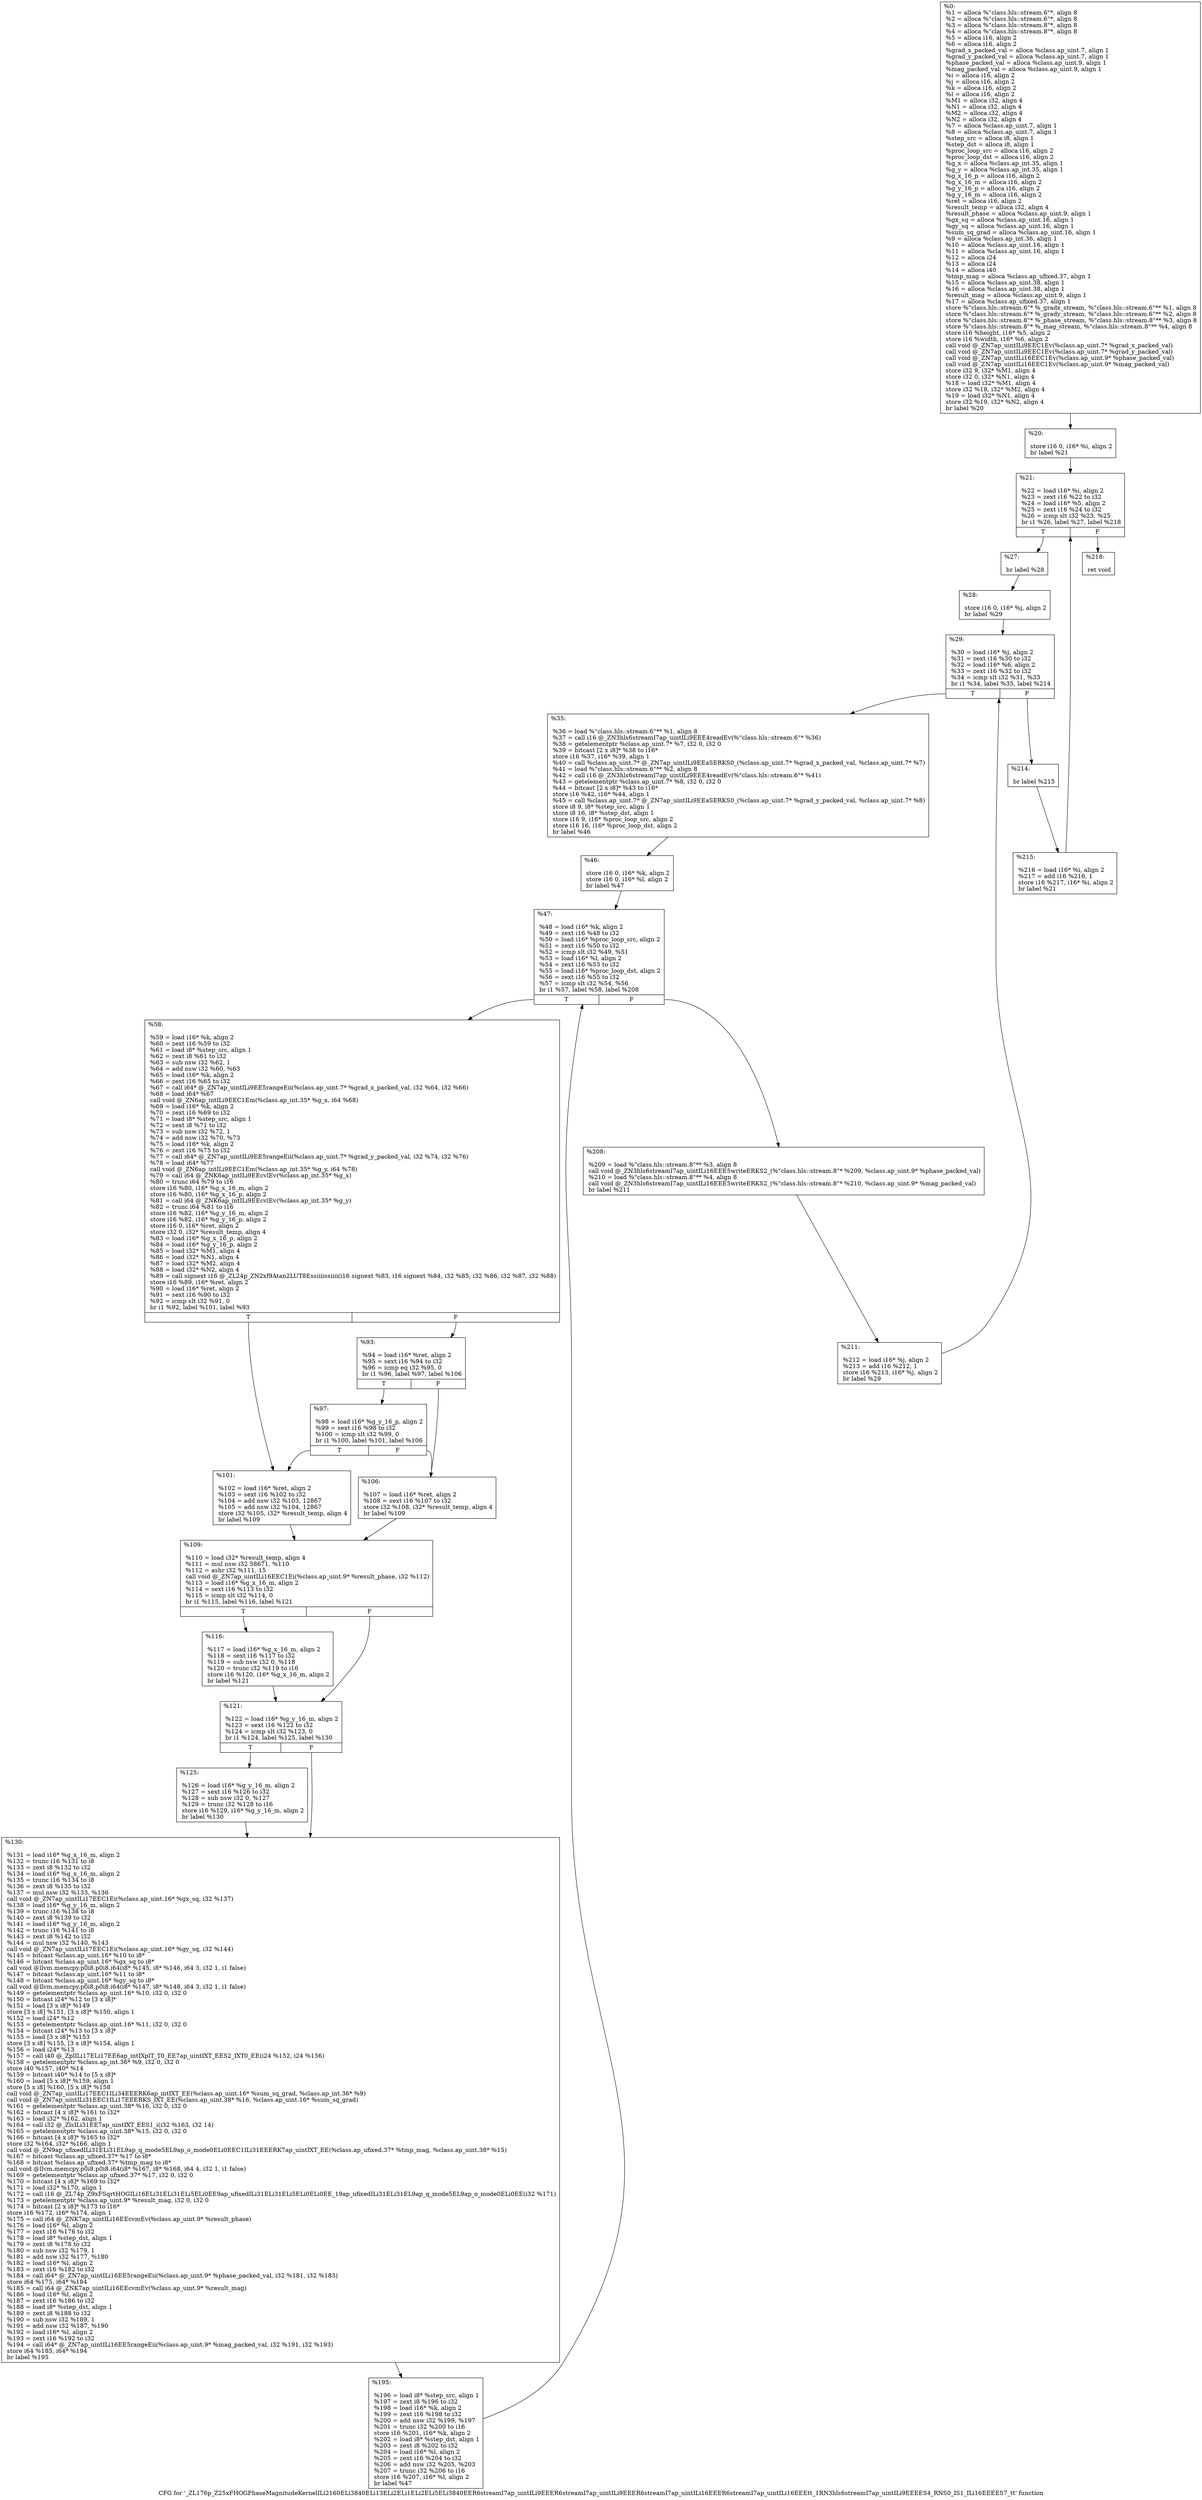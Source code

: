 digraph "CFG for '_ZL176p_Z25xFHOGPhaseMagnitudeKernelILi2160ELi3840ELi13ELi2ELi1ELi2ELi5ELi3840EER6streamI7ap_uintILi9EEER6streamI7ap_uintILi9EEER6streamI7ap_uintILi16EEER6streamI7ap_uintILi16EEEtt_1RN3hls6streamI7ap_uintILi9EEEES4_RNS0_IS1_ILi16EEEES7_tt' function" {
	label="CFG for '_ZL176p_Z25xFHOGPhaseMagnitudeKernelILi2160ELi3840ELi13ELi2ELi1ELi2ELi5ELi3840EER6streamI7ap_uintILi9EEER6streamI7ap_uintILi9EEER6streamI7ap_uintILi16EEER6streamI7ap_uintILi16EEEtt_1RN3hls6streamI7ap_uintILi9EEEES4_RNS0_IS1_ILi16EEEES7_tt' function";

	Node0x33a07d0 [shape=record,label="{%0:\l  %1 = alloca %\"class.hls::stream.6\"*, align 8\l  %2 = alloca %\"class.hls::stream.6\"*, align 8\l  %3 = alloca %\"class.hls::stream.8\"*, align 8\l  %4 = alloca %\"class.hls::stream.8\"*, align 8\l  %5 = alloca i16, align 2\l  %6 = alloca i16, align 2\l  %grad_x_packed_val = alloca %class.ap_uint.7, align 1\l  %grad_y_packed_val = alloca %class.ap_uint.7, align 1\l  %phase_packed_val = alloca %class.ap_uint.9, align 1\l  %mag_packed_val = alloca %class.ap_uint.9, align 1\l  %i = alloca i16, align 2\l  %j = alloca i16, align 2\l  %k = alloca i16, align 2\l  %l = alloca i16, align 2\l  %M1 = alloca i32, align 4\l  %N1 = alloca i32, align 4\l  %M2 = alloca i32, align 4\l  %N2 = alloca i32, align 4\l  %7 = alloca %class.ap_uint.7, align 1\l  %8 = alloca %class.ap_uint.7, align 1\l  %step_src = alloca i8, align 1\l  %step_dst = alloca i8, align 1\l  %proc_loop_src = alloca i16, align 2\l  %proc_loop_dst = alloca i16, align 2\l  %g_x = alloca %class.ap_int.35, align 1\l  %g_y = alloca %class.ap_int.35, align 1\l  %g_x_16_p = alloca i16, align 2\l  %g_x_16_m = alloca i16, align 2\l  %g_y_16_p = alloca i16, align 2\l  %g_y_16_m = alloca i16, align 2\l  %ret = alloca i16, align 2\l  %result_temp = alloca i32, align 4\l  %result_phase = alloca %class.ap_uint.9, align 1\l  %gx_sq = alloca %class.ap_uint.16, align 1\l  %gy_sq = alloca %class.ap_uint.16, align 1\l  %sum_sq_grad = alloca %class.ap_uint.16, align 1\l  %9 = alloca %class.ap_int.36, align 1\l  %10 = alloca %class.ap_uint.16, align 1\l  %11 = alloca %class.ap_uint.16, align 1\l  %12 = alloca i24\l  %13 = alloca i24\l  %14 = alloca i40\l  %tmp_mag = alloca %class.ap_ufixed.37, align 1\l  %15 = alloca %class.ap_uint.38, align 1\l  %16 = alloca %class.ap_uint.38, align 1\l  %result_mag = alloca %class.ap_uint.9, align 1\l  %17 = alloca %class.ap_ufixed.37, align 1\l  store %\"class.hls::stream.6\"* %_gradx_stream, %\"class.hls::stream.6\"** %1, align 8\l  store %\"class.hls::stream.6\"* %_grady_stream, %\"class.hls::stream.6\"** %2, align 8\l  store %\"class.hls::stream.8\"* %_phase_stream, %\"class.hls::stream.8\"** %3, align 8\l  store %\"class.hls::stream.8\"* %_mag_stream, %\"class.hls::stream.8\"** %4, align 8\l  store i16 %height, i16* %5, align 2\l  store i16 %width, i16* %6, align 2\l  call void @_ZN7ap_uintILi9EEC1Ev(%class.ap_uint.7* %grad_x_packed_val)\l  call void @_ZN7ap_uintILi9EEC1Ev(%class.ap_uint.7* %grad_y_packed_val)\l  call void @_ZN7ap_uintILi16EEC1Ev(%class.ap_uint.9* %phase_packed_val)\l  call void @_ZN7ap_uintILi16EEC1Ev(%class.ap_uint.9* %mag_packed_val)\l  store i32 9, i32* %M1, align 4\l  store i32 0, i32* %N1, align 4\l  %18 = load i32* %M1, align 4\l  store i32 %18, i32* %M2, align 4\l  %19 = load i32* %N1, align 4\l  store i32 %19, i32* %N2, align 4\l  br label %20\l}"];
	Node0x33a07d0 -> Node0x3395db0;
	Node0x3395db0 [shape=record,label="{%20:\l\l  store i16 0, i16* %i, align 2\l  br label %21\l}"];
	Node0x3395db0 -> Node0x3397b50;
	Node0x3397b50 [shape=record,label="{%21:\l\l  %22 = load i16* %i, align 2\l  %23 = zext i16 %22 to i32\l  %24 = load i16* %5, align 2\l  %25 = zext i16 %24 to i32\l  %26 = icmp slt i32 %23, %25\l  br i1 %26, label %27, label %218\l|{<s0>T|<s1>F}}"];
	Node0x3397b50:s0 -> Node0x3398310;
	Node0x3397b50:s1 -> Node0x33a60f0;
	Node0x3398310 [shape=record,label="{%27:\l\l  br label %28\l}"];
	Node0x3398310 -> Node0x33a6200;
	Node0x33a6200 [shape=record,label="{%28:\l\l  store i16 0, i16* %j, align 2\l  br label %29\l}"];
	Node0x33a6200 -> Node0x33a6370;
	Node0x33a6370 [shape=record,label="{%29:\l\l  %30 = load i16* %j, align 2\l  %31 = zext i16 %30 to i32\l  %32 = load i16* %6, align 2\l  %33 = zext i16 %32 to i32\l  %34 = icmp slt i32 %31, %33\l  br i1 %34, label %35, label %214\l|{<s0>T|<s1>F}}"];
	Node0x33a6370:s0 -> Node0x33a66e0;
	Node0x33a6370:s1 -> Node0x33a6740;
	Node0x33a66e0 [shape=record,label="{%35:\l\l  %36 = load %\"class.hls::stream.6\"** %1, align 8\l  %37 = call i16 @_ZN3hls6streamI7ap_uintILi9EEE4readEv(%\"class.hls::stream.6\"* %36)\l  %38 = getelementptr %class.ap_uint.7* %7, i32 0, i32 0\l  %39 = bitcast [2 x i8]* %38 to i16*\l  store i16 %37, i16* %39, align 1\l  %40 = call %class.ap_uint.7* @_ZN7ap_uintILi9EEaSERKS0_(%class.ap_uint.7* %grad_x_packed_val, %class.ap_uint.7* %7)\l  %41 = load %\"class.hls::stream.6\"** %2, align 8\l  %42 = call i16 @_ZN3hls6streamI7ap_uintILi9EEE4readEv(%\"class.hls::stream.6\"* %41)\l  %43 = getelementptr %class.ap_uint.7* %8, i32 0, i32 0\l  %44 = bitcast [2 x i8]* %43 to i16*\l  store i16 %42, i16* %44, align 1\l  %45 = call %class.ap_uint.7* @_ZN7ap_uintILi9EEaSERKS0_(%class.ap_uint.7* %grad_y_packed_val, %class.ap_uint.7* %8)\l  store i8 9, i8* %step_src, align 1\l  store i8 16, i8* %step_dst, align 1\l  store i16 9, i16* %proc_loop_src, align 2\l  store i16 16, i16* %proc_loop_dst, align 2\l  br label %46\l}"];
	Node0x33a66e0 -> Node0x33a6e30;
	Node0x33a6e30 [shape=record,label="{%46:\l\l  store i16 0, i16* %k, align 2\l  store i16 0, i16* %l, align 2\l  br label %47\l}"];
	Node0x33a6e30 -> Node0x33a7600;
	Node0x33a7600 [shape=record,label="{%47:\l\l  %48 = load i16* %k, align 2\l  %49 = zext i16 %48 to i32\l  %50 = load i16* %proc_loop_src, align 2\l  %51 = zext i16 %50 to i32\l  %52 = icmp slt i32 %49, %51\l  %53 = load i16* %l, align 2\l  %54 = zext i16 %53 to i32\l  %55 = load i16* %proc_loop_dst, align 2\l  %56 = zext i16 %55 to i32\l  %57 = icmp slt i32 %54, %56\l  br i1 %57, label %58, label %208\l|{<s0>T|<s1>F}}"];
	Node0x33a7600:s0 -> Node0x33a7c00;
	Node0x33a7600:s1 -> Node0x33a7c60;
	Node0x33a7c00 [shape=record,label="{%58:\l\l  %59 = load i16* %k, align 2\l  %60 = zext i16 %59 to i32\l  %61 = load i8* %step_src, align 1\l  %62 = zext i8 %61 to i32\l  %63 = sub nsw i32 %62, 1\l  %64 = add nsw i32 %60, %63\l  %65 = load i16* %k, align 2\l  %66 = zext i16 %65 to i32\l  %67 = call i64* @_ZN7ap_uintILi9EE5rangeEii(%class.ap_uint.7* %grad_x_packed_val, i32 %64, i32 %66)\l  %68 = load i64* %67\l  call void @_ZN6ap_intILi9EEC1Em(%class.ap_int.35* %g_x, i64 %68)\l  %69 = load i16* %k, align 2\l  %70 = zext i16 %69 to i32\l  %71 = load i8* %step_src, align 1\l  %72 = zext i8 %71 to i32\l  %73 = sub nsw i32 %72, 1\l  %74 = add nsw i32 %70, %73\l  %75 = load i16* %k, align 2\l  %76 = zext i16 %75 to i32\l  %77 = call i64* @_ZN7ap_uintILi9EE5rangeEii(%class.ap_uint.7* %grad_y_packed_val, i32 %74, i32 %76)\l  %78 = load i64* %77\l  call void @_ZN6ap_intILi9EEC1Em(%class.ap_int.35* %g_y, i64 %78)\l  %79 = call i64 @_ZNK6ap_intILi9EEcvlEv(%class.ap_int.35* %g_x)\l  %80 = trunc i64 %79 to i16\l  store i16 %80, i16* %g_x_16_m, align 2\l  store i16 %80, i16* %g_x_16_p, align 2\l  %81 = call i64 @_ZNK6ap_intILi9EEcvlEv(%class.ap_int.35* %g_y)\l  %82 = trunc i64 %81 to i16\l  store i16 %82, i16* %g_y_16_m, align 2\l  store i16 %82, i16* %g_y_16_p, align 2\l  store i16 0, i16* %ret, align 2\l  store i32 0, i32* %result_temp, align 4\l  %83 = load i16* %g_x_16_p, align 2\l  %84 = load i16* %g_y_16_p, align 2\l  %85 = load i32* %M1, align 4\l  %86 = load i32* %N1, align 4\l  %87 = load i32* %M2, align 4\l  %88 = load i32* %N2, align 4\l  %89 = call signext i16 @_ZL24p_ZN2xf9Atan2LUT8Essiiiissiiii(i16 signext %83, i16 signext %84, i32 %85, i32 %86, i32 %87, i32 %88)\l  store i16 %89, i16* %ret, align 2\l  %90 = load i16* %ret, align 2\l  %91 = sext i16 %90 to i32\l  %92 = icmp slt i32 %91, 0\l  br i1 %92, label %101, label %93\l|{<s0>T|<s1>F}}"];
	Node0x33a7c00:s0 -> Node0x33a9870;
	Node0x33a7c00:s1 -> Node0x33a98d0;
	Node0x33a98d0 [shape=record,label="{%93:\l\l  %94 = load i16* %ret, align 2\l  %95 = sext i16 %94 to i32\l  %96 = icmp eq i32 %95, 0\l  br i1 %96, label %97, label %106\l|{<s0>T|<s1>F}}"];
	Node0x33a98d0:s0 -> Node0x33a9b70;
	Node0x33a98d0:s1 -> Node0x33a9bd0;
	Node0x33a9b70 [shape=record,label="{%97:\l\l  %98 = load i16* %g_y_16_p, align 2\l  %99 = sext i16 %98 to i32\l  %100 = icmp slt i32 %99, 0\l  br i1 %100, label %101, label %106\l|{<s0>T|<s1>F}}"];
	Node0x33a9b70:s0 -> Node0x33a9870;
	Node0x33a9b70:s1 -> Node0x33a9bd0;
	Node0x33a9870 [shape=record,label="{%101:\l\l  %102 = load i16* %ret, align 2\l  %103 = sext i16 %102 to i32\l  %104 = add nsw i32 %103, 12867\l  %105 = add nsw i32 %104, 12867\l  store i32 %105, i32* %result_temp, align 4\l  br label %109\l}"];
	Node0x33a9870 -> Node0x33aa200;
	Node0x33a9bd0 [shape=record,label="{%106:\l\l  %107 = load i16* %ret, align 2\l  %108 = sext i16 %107 to i32\l  store i32 %108, i32* %result_temp, align 4\l  br label %109\l}"];
	Node0x33a9bd0 -> Node0x33aa200;
	Node0x33aa200 [shape=record,label="{%109:\l\l  %110 = load i32* %result_temp, align 4\l  %111 = mul nsw i32 58671, %110\l  %112 = ashr i32 %111, 15\l  call void @_ZN7ap_uintILi16EEC1Ei(%class.ap_uint.9* %result_phase, i32 %112)\l  %113 = load i16* %g_x_16_m, align 2\l  %114 = sext i16 %113 to i32\l  %115 = icmp slt i32 %114, 0\l  br i1 %115, label %116, label %121\l|{<s0>T|<s1>F}}"];
	Node0x33aa200:s0 -> Node0x33aaa30;
	Node0x33aa200:s1 -> Node0x33aaa90;
	Node0x33aaa30 [shape=record,label="{%116:\l\l  %117 = load i16* %g_x_16_m, align 2\l  %118 = sext i16 %117 to i32\l  %119 = sub nsw i32 0, %118\l  %120 = trunc i32 %119 to i16\l  store i16 %120, i16* %g_x_16_m, align 2\l  br label %121\l}"];
	Node0x33aaa30 -> Node0x33aaa90;
	Node0x33aaa90 [shape=record,label="{%121:\l\l  %122 = load i16* %g_y_16_m, align 2\l  %123 = sext i16 %122 to i32\l  %124 = icmp slt i32 %123, 0\l  br i1 %124, label %125, label %130\l|{<s0>T|<s1>F}}"];
	Node0x33aaa90:s0 -> Node0x33ab050;
	Node0x33aaa90:s1 -> Node0x33ab0b0;
	Node0x33ab050 [shape=record,label="{%125:\l\l  %126 = load i16* %g_y_16_m, align 2\l  %127 = sext i16 %126 to i32\l  %128 = sub nsw i32 0, %127\l  %129 = trunc i32 %128 to i16\l  store i16 %129, i16* %g_y_16_m, align 2\l  br label %130\l}"];
	Node0x33ab050 -> Node0x33ab0b0;
	Node0x33ab0b0 [shape=record,label="{%130:\l\l  %131 = load i16* %g_x_16_m, align 2\l  %132 = trunc i16 %131 to i8\l  %133 = zext i8 %132 to i32\l  %134 = load i16* %g_x_16_m, align 2\l  %135 = trunc i16 %134 to i8\l  %136 = zext i8 %135 to i32\l  %137 = mul nsw i32 %133, %136\l  call void @_ZN7ap_uintILi17EEC1Ei(%class.ap_uint.16* %gx_sq, i32 %137)\l  %138 = load i16* %g_y_16_m, align 2\l  %139 = trunc i16 %138 to i8\l  %140 = zext i8 %139 to i32\l  %141 = load i16* %g_y_16_m, align 2\l  %142 = trunc i16 %141 to i8\l  %143 = zext i8 %142 to i32\l  %144 = mul nsw i32 %140, %143\l  call void @_ZN7ap_uintILi17EEC1Ei(%class.ap_uint.16* %gy_sq, i32 %144)\l  %145 = bitcast %class.ap_uint.16* %10 to i8*\l  %146 = bitcast %class.ap_uint.16* %gx_sq to i8*\l  call void @llvm.memcpy.p0i8.p0i8.i64(i8* %145, i8* %146, i64 3, i32 1, i1 false)\l  %147 = bitcast %class.ap_uint.16* %11 to i8*\l  %148 = bitcast %class.ap_uint.16* %gy_sq to i8*\l  call void @llvm.memcpy.p0i8.p0i8.i64(i8* %147, i8* %148, i64 3, i32 1, i1 false)\l  %149 = getelementptr %class.ap_uint.16* %10, i32 0, i32 0\l  %150 = bitcast i24* %12 to [3 x i8]*\l  %151 = load [3 x i8]* %149\l  store [3 x i8] %151, [3 x i8]* %150, align 1\l  %152 = load i24* %12\l  %153 = getelementptr %class.ap_uint.16* %11, i32 0, i32 0\l  %154 = bitcast i24* %13 to [3 x i8]*\l  %155 = load [3 x i8]* %153\l  store [3 x i8] %155, [3 x i8]* %154, align 1\l  %156 = load i24* %13\l  %157 = call i40 @_ZplILi17ELi17EE6ap_intIXplT_T0_EE7ap_uintIXT_EES2_IXT0_EE(i24 %152, i24 %156)\l  %158 = getelementptr %class.ap_int.36* %9, i32 0, i32 0\l  store i40 %157, i40* %14\l  %159 = bitcast i40* %14 to [5 x i8]*\l  %160 = load [5 x i8]* %159, align 1\l  store [5 x i8] %160, [5 x i8]* %158\l  call void @_ZN7ap_uintILi17EEC1ILi34EEERK6ap_intIXT_EE(%class.ap_uint.16* %sum_sq_grad, %class.ap_int.36* %9)\l  call void @_ZN7ap_uintILi31EEC1ILi17EEERKS_IXT_EE(%class.ap_uint.38* %16, %class.ap_uint.16* %sum_sq_grad)\l  %161 = getelementptr %class.ap_uint.38* %16, i32 0, i32 0\l  %162 = bitcast [4 x i8]* %161 to i32*\l  %163 = load i32* %162, align 1\l  %164 = call i32 @_ZlsILi31EE7ap_uintIXT_EES1_i(i32 %163, i32 14)\l  %165 = getelementptr %class.ap_uint.38* %15, i32 0, i32 0\l  %166 = bitcast [4 x i8]* %165 to i32*\l  store i32 %164, i32* %166, align 1\l  call void @_ZN9ap_ufixedILi31ELi31EL9ap_q_mode5EL9ap_o_mode0ELi0EEC1ILi31EEERK7ap_uintIXT_EE(%class.ap_ufixed.37* %tmp_mag, %class.ap_uint.38* %15)\l  %167 = bitcast %class.ap_ufixed.37* %17 to i8*\l  %168 = bitcast %class.ap_ufixed.37* %tmp_mag to i8*\l  call void @llvm.memcpy.p0i8.p0i8.i64(i8* %167, i8* %168, i64 4, i32 1, i1 false)\l  %169 = getelementptr %class.ap_ufixed.37* %17, i32 0, i32 0\l  %170 = bitcast [4 x i8]* %169 to i32*\l  %171 = load i32* %170, align 1\l  %172 = call i16 @_ZL74p_Z9xFSqrtHOGILi16ELi31ELi31ELi5ELi0EE9ap_ufixedILi31ELi31ELi5ELi0ELi0EE_19ap_ufixedILi31ELi31EL9ap_q_mode5EL9ap_o_mode0ELi0EE(i32 %171)\l  %173 = getelementptr %class.ap_uint.9* %result_mag, i32 0, i32 0\l  %174 = bitcast [2 x i8]* %173 to i16*\l  store i16 %172, i16* %174, align 1\l  %175 = call i64 @_ZNK7ap_uintILi16EEcvmEv(%class.ap_uint.9* %result_phase)\l  %176 = load i16* %l, align 2\l  %177 = zext i16 %176 to i32\l  %178 = load i8* %step_dst, align 1\l  %179 = zext i8 %178 to i32\l  %180 = sub nsw i32 %179, 1\l  %181 = add nsw i32 %177, %180\l  %182 = load i16* %l, align 2\l  %183 = zext i16 %182 to i32\l  %184 = call i64* @_ZN7ap_uintILi16EE5rangeEii(%class.ap_uint.9* %phase_packed_val, i32 %181, i32 %183)\l  store i64 %175, i64* %184\l  %185 = call i64 @_ZNK7ap_uintILi16EEcvmEv(%class.ap_uint.9* %result_mag)\l  %186 = load i16* %l, align 2\l  %187 = zext i16 %186 to i32\l  %188 = load i8* %step_dst, align 1\l  %189 = zext i8 %188 to i32\l  %190 = sub nsw i32 %189, 1\l  %191 = add nsw i32 %187, %190\l  %192 = load i16* %l, align 2\l  %193 = zext i16 %192 to i32\l  %194 = call i64* @_ZN7ap_uintILi16EE5rangeEii(%class.ap_uint.9* %mag_packed_val, i32 %191, i32 %193)\l  store i64 %185, i64* %194\l  br label %195\l}"];
	Node0x33ab0b0 -> Node0x33af720;
	Node0x33af720 [shape=record,label="{%195:\l\l  %196 = load i8* %step_src, align 1\l  %197 = zext i8 %196 to i32\l  %198 = load i16* %k, align 2\l  %199 = zext i16 %198 to i32\l  %200 = add nsw i32 %199, %197\l  %201 = trunc i32 %200 to i16\l  store i16 %201, i16* %k, align 2\l  %202 = load i8* %step_dst, align 1\l  %203 = zext i8 %202 to i32\l  %204 = load i16* %l, align 2\l  %205 = zext i16 %204 to i32\l  %206 = add nsw i32 %205, %203\l  %207 = trunc i32 %206 to i16\l  store i16 %207, i16* %l, align 2\l  br label %47\l}"];
	Node0x33af720 -> Node0x33a7600;
	Node0x33a7c60 [shape=record,label="{%208:\l\l  %209 = load %\"class.hls::stream.8\"** %3, align 8\l  call void @_ZN3hls6streamI7ap_uintILi16EEE5writeERKS2_(%\"class.hls::stream.8\"* %209, %class.ap_uint.9* %phase_packed_val)\l  %210 = load %\"class.hls::stream.8\"** %4, align 8\l  call void @_ZN3hls6streamI7ap_uintILi16EEE5writeERKS2_(%\"class.hls::stream.8\"* %210, %class.ap_uint.9* %mag_packed_val)\l  br label %211\l}"];
	Node0x33a7c60 -> Node0x33b0310;
	Node0x33b0310 [shape=record,label="{%211:\l\l  %212 = load i16* %j, align 2\l  %213 = add i16 %212, 1\l  store i16 %213, i16* %j, align 2\l  br label %29\l}"];
	Node0x33b0310 -> Node0x33a6370;
	Node0x33a6740 [shape=record,label="{%214:\l\l  br label %215\l}"];
	Node0x33a6740 -> Node0x33b0610;
	Node0x33b0610 [shape=record,label="{%215:\l\l  %216 = load i16* %i, align 2\l  %217 = add i16 %216, 1\l  store i16 %217, i16* %i, align 2\l  br label %21\l}"];
	Node0x33b0610 -> Node0x3397b50;
	Node0x33a60f0 [shape=record,label="{%218:\l\l  ret void\l}"];
}
